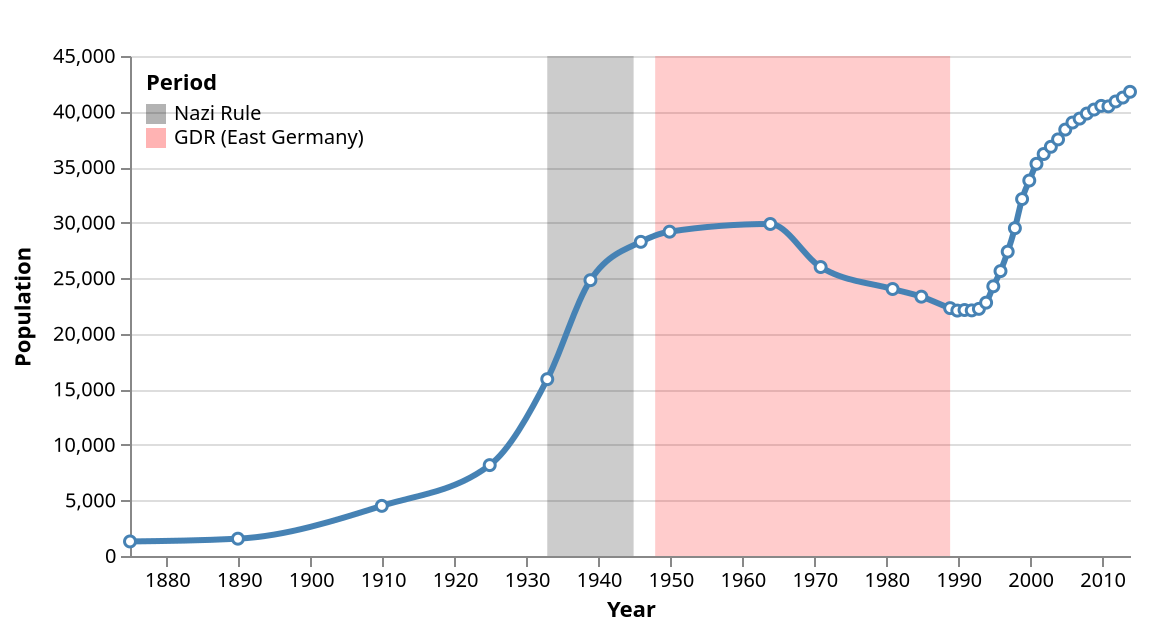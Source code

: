 {
  "schema": {"language": "vega", "version": "3.0.0"},
  "width": 500,
  "height": 250,
  "padding": 5,

  "data": [
    {
      "name": "table",
      "values": [
        {"year": 1875, "population": 1309},
        {"year": 1890, "population": 1558},
        {"year": 1910, "population": 4512},
        {"year": 1925, "population": 8180},
        {"year": 1933, "population": 15915},
        {"year": 1939, "population": 24824},
        {"year": 1946, "population": 28275},
        {"year": 1950, "population": 29189},
        {"year": 1964, "population": 29881},
        {"year": 1971, "population": 26007},
        {"year": 1981, "population": 24029},
        {"year": 1985, "population": 23340},
        {"year": 1989, "population": 22307},
        {"year": 1990, "population": 22087},
        {"year": 1991, "population": 22139},
        {"year": 1992, "population": 22105},
        {"year": 1993, "population": 22242},
        {"year": 1994, "population": 22801},
        {"year": 1995, "population": 24273},
        {"year": 1996, "population": 25640},
        {"year": 1997, "population": 27393},
        {"year": 1998, "population": 29505},
        {"year": 1999, "population": 32124},
        {"year": 2000, "population": 33791},
        {"year": 2001, "population": 35297},
        {"year": 2002, "population": 36179},
        {"year": 2003, "population": 36829},
        {"year": 2004, "population": 37493},
        {"year": 2005, "population": 38376},
        {"year": 2006, "population": 39008},
        {"year": 2007, "population": 39366},
        {"year": 2008, "population": 39821},
        {"year": 2009, "population": 40179},
        {"year": 2010, "population": 40511},
        {"year": 2011, "population": 40465},
        {"year": 2012, "population": 40905},
        {"year": 2013, "population": 41258},
        {"year": 2014, "population": 41777}
      ]
    },
    {
      "name": "summary",
      "source": "table",
      "transform": [
        {
          "type": "aggregate",
          "fields": ["year", "year"],
          "ops": ["min", "max"]
        }
      ]
    },
    {
      "name": "annotation",
      "values": [
        {
          "start": 1933,
          "end": 1945,
          "text": "Nazi Rule"
        },
        {
          "start": 1948,
          "end": 1989,
          "text": "GDR (East Germany)"
        }
      ]
    }
  ],

  "scales": [
    {
      "name": "x",
      "type": "linear",
      "range": "width",
      "zero": false,
      "domain": {"data": "table", "field": "year"}
    },
    {
      "name": "y",
      "type": "linear",
      "range": "height",
      "nice": true,
      "zero": true,
      "domain": {"data": "table", "field": "population"}
    },
    {
      "name": "color",
      "type": "ordinal",
      "domain": {"data": "annotation", "field": "text"},
      "range": ["black", "red"]
    }
  ],

  "axes": [
    {
      "orient": "left",
      "scale": "y",
      "title": "Population",
      "titlePadding": 10,
      "grid": true
    },
    {
      "orient": "bottom",
      "scale": "x",
      "format": "d",
      "title": "Year",
      "count": 15
    }
  ],

  "marks": [
    {
      "type": "rect",
      "from": {"data": "annotation"},
      "encode": {
        "enter": {
          "x": {"scale": "x", "field": "start"},
          "x2": {"scale": "x", "field": "end"},
          "y": {"value": 0},
          "y2": {"signal": "height"},
          "fill": {"scale": "color", "field": "text"},
          "opacity": {"value": 0.2}
        }
      }
    },
    {
      "type": "line",
      "from": {"data": "table"},
      "encode": {
        "enter": {
          "interpolate": {"value": "monotone"},
          "x": {"scale": "x", "field": "year"},
          "y": {"scale": "y", "field": "population"},
          "stroke": {"value": "steelblue"},
          "strokeWidth": {"value": 3}
        }
      }
    },
    {
      "type": "symbol",
      "from": {"data": "table"},
      "encode": {
        "enter": {
          "x": {"scale": "x", "field": "year"},
          "y": {"scale": "y", "field": "population"},
          "stroke": {"value": "steelblue"},
          "strokeWidth": {"value": 1.5},
          "fill": {"value": "white"},
          "size": {"value": 30}
        }
      }
    },
    {
      "type": "text",
      "from": {"data": "summary"},
      "encode": {
        "enter": {
          "x": {"signal": "width", "mult": 0.5},
          "y": {"value": -10},
          "text": {"expr": "'Population of Falkensee from ' + datum.min_year + ' to ' + datum.max_year"},
          "fill": {"value": "black"},
          "fontSize": {"value": 16},
          "align": {"value": "center"},
          "fontWeight": {"value": "bold"}
        }
      }
    }
  ],

  "legends": [
    {
      "fill": "color",
      "title": "Period",
      "orient": "top-left",
      "offset": 8,
      "encode": {
        "symbols": {
          "update": {
            "strokeWidth": {"value": 0},
            "shape": {"value": "square"},
            "opacity": {"value": 0.3}
          }
        }
      }
    }
  ]
}